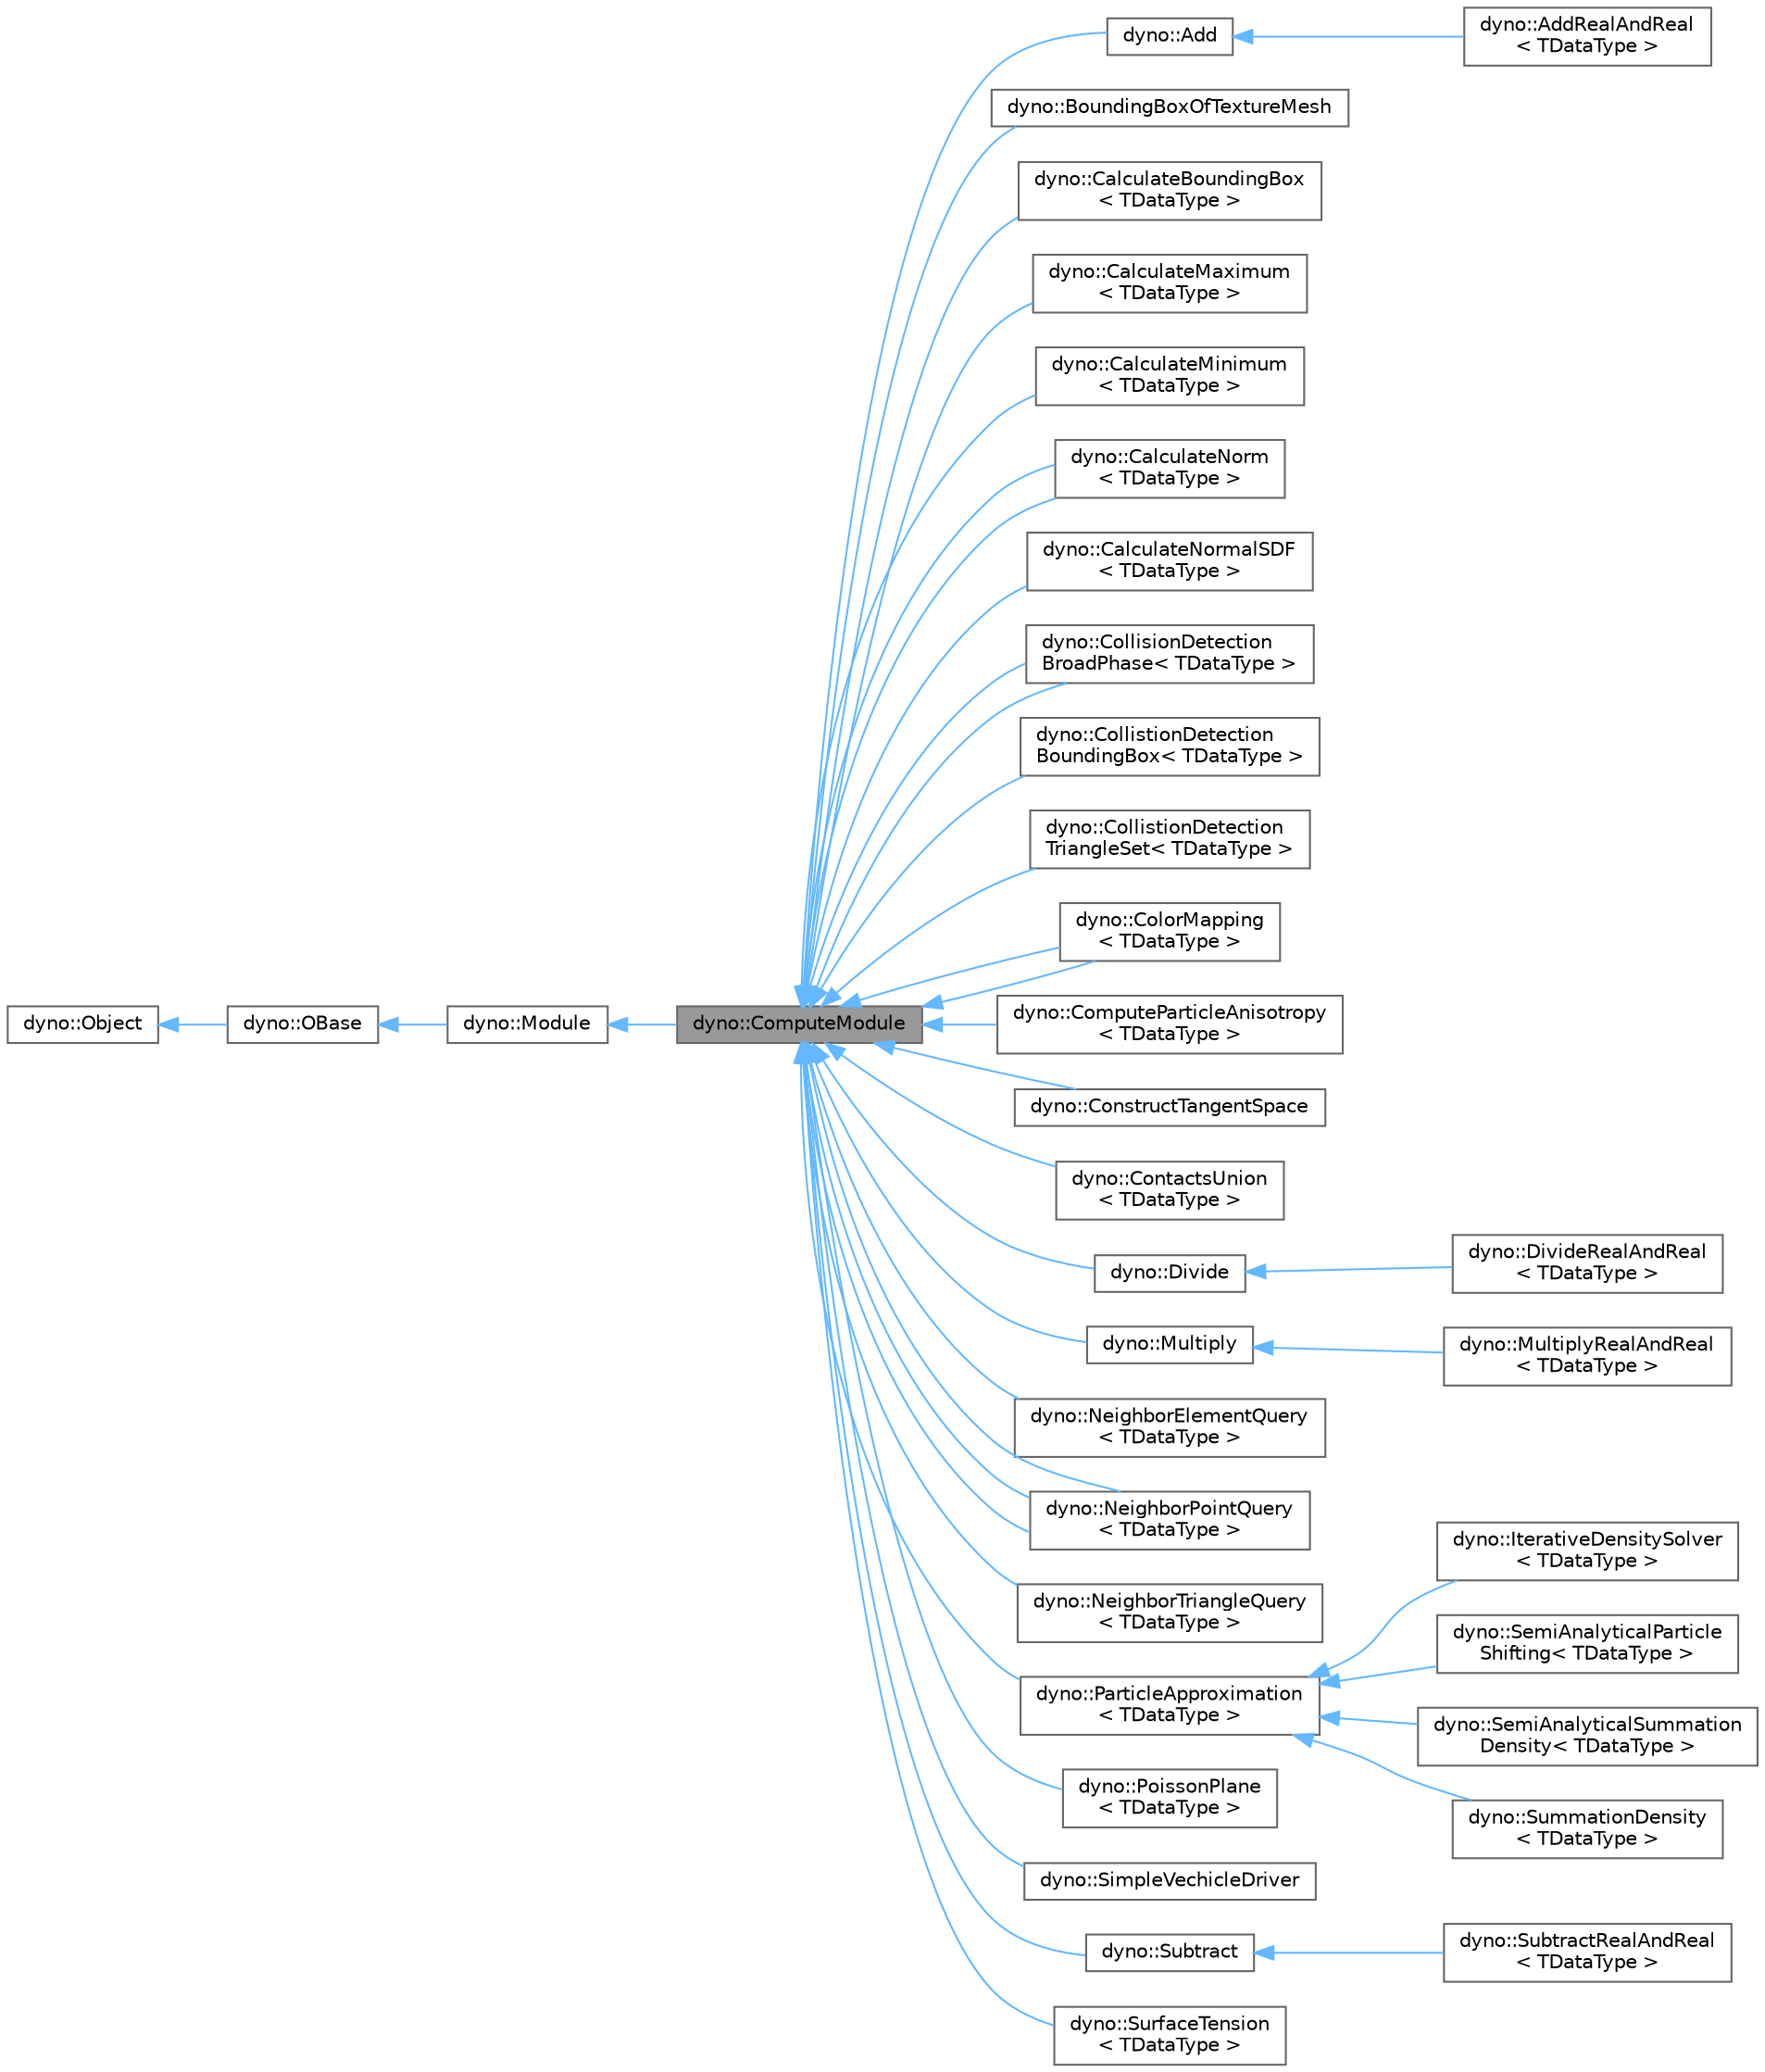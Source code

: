 digraph "dyno::ComputeModule"
{
 // LATEX_PDF_SIZE
  bgcolor="transparent";
  edge [fontname=Helvetica,fontsize=10,labelfontname=Helvetica,labelfontsize=10];
  node [fontname=Helvetica,fontsize=10,shape=box,height=0.2,width=0.4];
  rankdir="LR";
  Node1 [id="Node000001",label="dyno::ComputeModule",height=0.2,width=0.4,color="gray40", fillcolor="grey60", style="filled", fontcolor="black",tooltip=" "];
  Node2 -> Node1 [id="edge1_Node000001_Node000002",dir="back",color="steelblue1",style="solid",tooltip=" "];
  Node2 [id="Node000002",label="dyno::Module",height=0.2,width=0.4,color="gray40", fillcolor="white", style="filled",URL="$classdyno_1_1_module.html",tooltip=" "];
  Node3 -> Node2 [id="edge2_Node000002_Node000003",dir="back",color="steelblue1",style="solid",tooltip=" "];
  Node3 [id="Node000003",label="dyno::OBase",height=0.2,width=0.4,color="gray40", fillcolor="white", style="filled",URL="$classdyno_1_1_o_base.html",tooltip=" "];
  Node4 -> Node3 [id="edge3_Node000003_Node000004",dir="back",color="steelblue1",style="solid",tooltip=" "];
  Node4 [id="Node000004",label="dyno::Object",height=0.2,width=0.4,color="gray40", fillcolor="white", style="filled",URL="$classdyno_1_1_object.html",tooltip=" "];
  Node1 -> Node5 [id="edge4_Node000001_Node000005",dir="back",color="steelblue1",style="solid",tooltip=" "];
  Node5 [id="Node000005",label="dyno::Add",height=0.2,width=0.4,color="gray40", fillcolor="white", style="filled",URL="$classdyno_1_1_add.html",tooltip=" "];
  Node5 -> Node6 [id="edge5_Node000005_Node000006",dir="back",color="steelblue1",style="solid",tooltip=" "];
  Node6 [id="Node000006",label="dyno::AddRealAndReal\l\< TDataType \>",height=0.2,width=0.4,color="gray40", fillcolor="white", style="filled",URL="$classdyno_1_1_add_real_and_real.html",tooltip=" "];
  Node1 -> Node7 [id="edge6_Node000001_Node000007",dir="back",color="steelblue1",style="solid",tooltip=" "];
  Node7 [id="Node000007",label="dyno::BoundingBoxOfTextureMesh",height=0.2,width=0.4,color="gray40", fillcolor="white", style="filled",URL="$classdyno_1_1_bounding_box_of_texture_mesh.html",tooltip="A class to facilitate showing the shape information."];
  Node1 -> Node8 [id="edge7_Node000001_Node000008",dir="back",color="steelblue1",style="solid",tooltip=" "];
  Node8 [id="Node000008",label="dyno::CalculateBoundingBox\l\< TDataType \>",height=0.2,width=0.4,color="gray40", fillcolor="white", style="filled",URL="$classdyno_1_1_calculate_bounding_box.html",tooltip="A class implementation to calculate bounding box."];
  Node1 -> Node9 [id="edge8_Node000001_Node000009",dir="back",color="steelblue1",style="solid",tooltip=" "];
  Node9 [id="Node000009",label="dyno::CalculateMaximum\l\< TDataType \>",height=0.2,width=0.4,color="gray40", fillcolor="white", style="filled",URL="$classdyno_1_1_calculate_maximum.html",tooltip=" "];
  Node1 -> Node10 [id="edge9_Node000001_Node000010",dir="back",color="steelblue1",style="solid",tooltip=" "];
  Node10 [id="Node000010",label="dyno::CalculateMinimum\l\< TDataType \>",height=0.2,width=0.4,color="gray40", fillcolor="white", style="filled",URL="$classdyno_1_1_calculate_minimum.html",tooltip=" "];
  Node1 -> Node11 [id="edge10_Node000001_Node000011",dir="back",color="steelblue1",style="solid",tooltip=" "];
  Node11 [id="Node000011",label="dyno::CalculateNorm\l\< TDataType \>",height=0.2,width=0.4,color="gray40", fillcolor="white", style="filled",URL="$classdyno_1_1_calculate_norm.html",tooltip=" "];
  Node1 -> Node11 [id="edge11_Node000001_Node000011",dir="back",color="steelblue1",style="solid",tooltip=" "];
  Node1 -> Node12 [id="edge12_Node000001_Node000012",dir="back",color="steelblue1",style="solid",tooltip=" "];
  Node12 [id="Node000012",label="dyno::CalculateNormalSDF\l\< TDataType \>",height=0.2,width=0.4,color="gray40", fillcolor="white", style="filled",URL="$classdyno_1_1_calculate_normal_s_d_f.html",tooltip=" "];
  Node1 -> Node13 [id="edge13_Node000001_Node000013",dir="back",color="steelblue1",style="solid",tooltip=" "];
  Node13 [id="Node000013",label="dyno::CollisionDetection\lBroadPhase\< TDataType \>",height=0.2,width=0.4,color="gray40", fillcolor="white", style="filled",URL="$classdyno_1_1_collision_detection_broad_phase.html",tooltip=" "];
  Node1 -> Node13 [id="edge14_Node000001_Node000013",dir="back",color="steelblue1",style="solid",tooltip=" "];
  Node1 -> Node14 [id="edge15_Node000001_Node000014",dir="back",color="steelblue1",style="solid",tooltip=" "];
  Node14 [id="Node000014",label="dyno::CollistionDetection\lBoundingBox\< TDataType \>",height=0.2,width=0.4,color="gray40", fillcolor="white", style="filled",URL="$classdyno_1_1_collistion_detection_bounding_box.html",tooltip=" "];
  Node1 -> Node15 [id="edge16_Node000001_Node000015",dir="back",color="steelblue1",style="solid",tooltip=" "];
  Node15 [id="Node000015",label="dyno::CollistionDetection\lTriangleSet\< TDataType \>",height=0.2,width=0.4,color="gray40", fillcolor="white", style="filled",URL="$classdyno_1_1_collistion_detection_triangle_set.html",tooltip=" "];
  Node1 -> Node16 [id="edge17_Node000001_Node000016",dir="back",color="steelblue1",style="solid",tooltip=" "];
  Node16 [id="Node000016",label="dyno::ColorMapping\l\< TDataType \>",height=0.2,width=0.4,color="gray40", fillcolor="white", style="filled",URL="$classdyno_1_1_color_mapping.html",tooltip=" "];
  Node1 -> Node16 [id="edge18_Node000001_Node000016",dir="back",color="steelblue1",style="solid",tooltip=" "];
  Node1 -> Node17 [id="edge19_Node000001_Node000017",dir="back",color="steelblue1",style="solid",tooltip=" "];
  Node17 [id="Node000017",label="dyno::ComputeParticleAnisotropy\l\< TDataType \>",height=0.2,width=0.4,color="gray40", fillcolor="white", style="filled",URL="$classdyno_1_1_compute_particle_anisotropy.html",tooltip=" "];
  Node1 -> Node18 [id="edge20_Node000001_Node000018",dir="back",color="steelblue1",style="solid",tooltip=" "];
  Node18 [id="Node000018",label="dyno::ConstructTangentSpace",height=0.2,width=0.4,color="gray40", fillcolor="white", style="filled",URL="$classdyno_1_1_construct_tangent_space.html",tooltip=" "];
  Node1 -> Node19 [id="edge21_Node000001_Node000019",dir="back",color="steelblue1",style="solid",tooltip=" "];
  Node19 [id="Node000019",label="dyno::ContactsUnion\l\< TDataType \>",height=0.2,width=0.4,color="gray40", fillcolor="white", style="filled",URL="$classdyno_1_1_contacts_union.html",tooltip=" "];
  Node1 -> Node20 [id="edge22_Node000001_Node000020",dir="back",color="steelblue1",style="solid",tooltip=" "];
  Node20 [id="Node000020",label="dyno::Divide",height=0.2,width=0.4,color="gray40", fillcolor="white", style="filled",URL="$classdyno_1_1_divide.html",tooltip=" "];
  Node20 -> Node21 [id="edge23_Node000020_Node000021",dir="back",color="steelblue1",style="solid",tooltip=" "];
  Node21 [id="Node000021",label="dyno::DivideRealAndReal\l\< TDataType \>",height=0.2,width=0.4,color="gray40", fillcolor="white", style="filled",URL="$classdyno_1_1_divide_real_and_real.html",tooltip=" "];
  Node1 -> Node22 [id="edge24_Node000001_Node000022",dir="back",color="steelblue1",style="solid",tooltip=" "];
  Node22 [id="Node000022",label="dyno::Multiply",height=0.2,width=0.4,color="gray40", fillcolor="white", style="filled",URL="$classdyno_1_1_multiply.html",tooltip=" "];
  Node22 -> Node23 [id="edge25_Node000022_Node000023",dir="back",color="steelblue1",style="solid",tooltip=" "];
  Node23 [id="Node000023",label="dyno::MultiplyRealAndReal\l\< TDataType \>",height=0.2,width=0.4,color="gray40", fillcolor="white", style="filled",URL="$classdyno_1_1_multiply_real_and_real.html",tooltip=" "];
  Node1 -> Node24 [id="edge26_Node000001_Node000024",dir="back",color="steelblue1",style="solid",tooltip=" "];
  Node24 [id="Node000024",label="dyno::NeighborElementQuery\l\< TDataType \>",height=0.2,width=0.4,color="gray40", fillcolor="white", style="filled",URL="$classdyno_1_1_neighbor_element_query.html",tooltip="A class implementation to find neighboring elements for a given array of elements."];
  Node1 -> Node25 [id="edge27_Node000001_Node000025",dir="back",color="steelblue1",style="solid",tooltip=" "];
  Node25 [id="Node000025",label="dyno::NeighborPointQuery\l\< TDataType \>",height=0.2,width=0.4,color="gray40", fillcolor="white", style="filled",URL="$classdyno_1_1_neighbor_point_query.html",tooltip=" "];
  Node1 -> Node25 [id="edge28_Node000001_Node000025",dir="back",color="steelblue1",style="solid",tooltip=" "];
  Node1 -> Node25 [id="edge29_Node000001_Node000025",dir="back",color="steelblue1",style="solid",tooltip=" "];
  Node1 -> Node26 [id="edge30_Node000001_Node000026",dir="back",color="steelblue1",style="solid",tooltip=" "];
  Node26 [id="Node000026",label="dyno::NeighborTriangleQuery\l\< TDataType \>",height=0.2,width=0.4,color="gray40", fillcolor="white", style="filled",URL="$classdyno_1_1_neighbor_triangle_query.html",tooltip=" "];
  Node1 -> Node27 [id="edge31_Node000001_Node000027",dir="back",color="steelblue1",style="solid",tooltip=" "];
  Node27 [id="Node000027",label="dyno::ParticleApproximation\l\< TDataType \>",height=0.2,width=0.4,color="gray40", fillcolor="white", style="filled",URL="$classdyno_1_1_particle_approximation.html",tooltip=" "];
  Node27 -> Node28 [id="edge32_Node000027_Node000028",dir="back",color="steelblue1",style="solid",tooltip=" "];
  Node28 [id="Node000028",label="dyno::IterativeDensitySolver\l\< TDataType \>",height=0.2,width=0.4,color="gray40", fillcolor="white", style="filled",URL="$classdyno_1_1_iterative_density_solver.html",tooltip="This is an implementation of the iterative density solver integrated into the Position Based Dynamics..."];
  Node27 -> Node29 [id="edge33_Node000027_Node000029",dir="back",color="steelblue1",style="solid",tooltip=" "];
  Node29 [id="Node000029",label="dyno::SemiAnalyticalParticle\lShifting\< TDataType \>",height=0.2,width=0.4,color="gray40", fillcolor="white", style="filled",URL="$classdyno_1_1_semi_analytical_particle_shifting.html",tooltip=" "];
  Node27 -> Node30 [id="edge34_Node000027_Node000030",dir="back",color="steelblue1",style="solid",tooltip=" "];
  Node30 [id="Node000030",label="dyno::SemiAnalyticalSummation\lDensity\< TDataType \>",height=0.2,width=0.4,color="gray40", fillcolor="white", style="filled",URL="$classdyno_1_1_semi_analytical_summation_density.html",tooltip=" "];
  Node27 -> Node31 [id="edge35_Node000027_Node000031",dir="back",color="steelblue1",style="solid",tooltip=" "];
  Node31 [id="Node000031",label="dyno::SummationDensity\l\< TDataType \>",height=0.2,width=0.4,color="gray40", fillcolor="white", style="filled",URL="$classdyno_1_1_summation_density.html",tooltip="The standard summation density."];
  Node1 -> Node32 [id="edge36_Node000001_Node000032",dir="back",color="steelblue1",style="solid",tooltip=" "];
  Node32 [id="Node000032",label="dyno::PoissonPlane\l\< TDataType \>",height=0.2,width=0.4,color="gray40", fillcolor="white", style="filled",URL="$classdyno_1_1_poisson_plane.html",tooltip=" "];
  Node1 -> Node33 [id="edge37_Node000001_Node000033",dir="back",color="steelblue1",style="solid",tooltip=" "];
  Node33 [id="Node000033",label="dyno::SimpleVechicleDriver",height=0.2,width=0.4,color="gray40", fillcolor="white", style="filled",URL="$classdyno_1_1_simple_vechicle_driver.html",tooltip=" "];
  Node1 -> Node34 [id="edge38_Node000001_Node000034",dir="back",color="steelblue1",style="solid",tooltip=" "];
  Node34 [id="Node000034",label="dyno::Subtract",height=0.2,width=0.4,color="gray40", fillcolor="white", style="filled",URL="$classdyno_1_1_subtract.html",tooltip=" "];
  Node34 -> Node35 [id="edge39_Node000034_Node000035",dir="back",color="steelblue1",style="solid",tooltip=" "];
  Node35 [id="Node000035",label="dyno::SubtractRealAndReal\l\< TDataType \>",height=0.2,width=0.4,color="gray40", fillcolor="white", style="filled",URL="$classdyno_1_1_subtract_real_and_real.html",tooltip=" "];
  Node1 -> Node36 [id="edge40_Node000001_Node000036",dir="back",color="steelblue1",style="solid",tooltip=" "];
  Node36 [id="Node000036",label="dyno::SurfaceTension\l\< TDataType \>",height=0.2,width=0.4,color="gray40", fillcolor="white", style="filled",URL="$classdyno_1_1_surface_tension.html",tooltip=" "];
}
